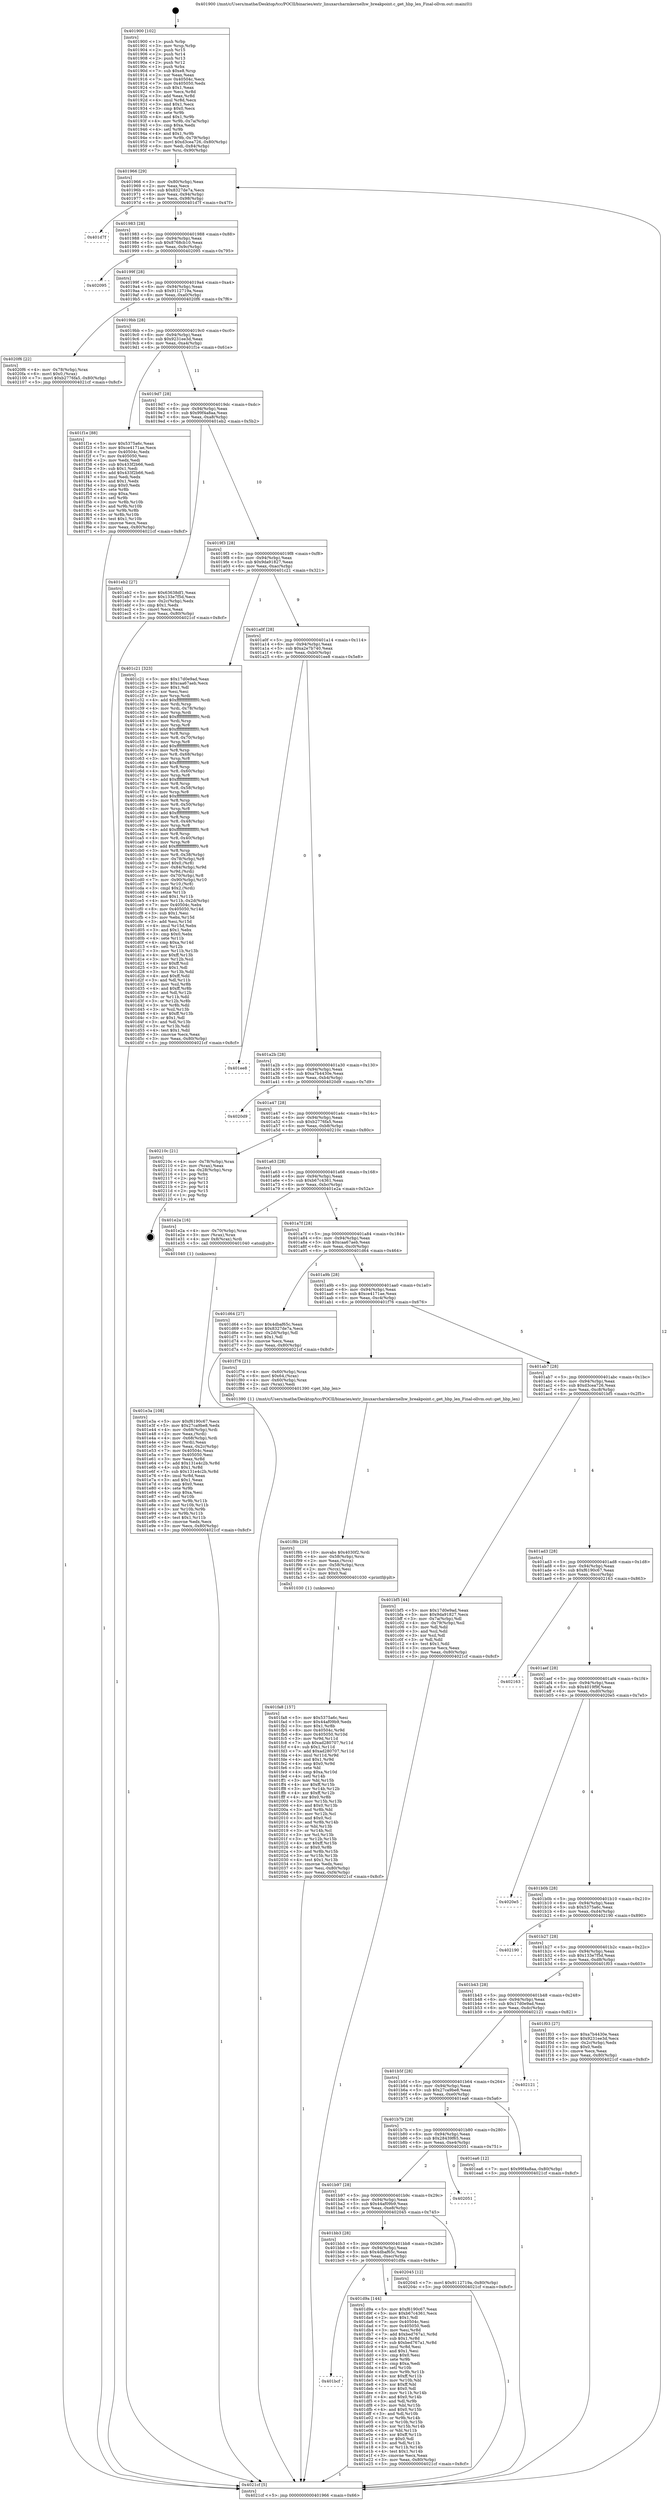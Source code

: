 digraph "0x401900" {
  label = "0x401900 (/mnt/c/Users/mathe/Desktop/tcc/POCII/binaries/extr_linuxarcharmkernelhw_breakpoint.c_get_hbp_len_Final-ollvm.out::main(0))"
  labelloc = "t"
  node[shape=record]

  Entry [label="",width=0.3,height=0.3,shape=circle,fillcolor=black,style=filled]
  "0x401966" [label="{
     0x401966 [29]\l
     | [instrs]\l
     &nbsp;&nbsp;0x401966 \<+3\>: mov -0x80(%rbp),%eax\l
     &nbsp;&nbsp;0x401969 \<+2\>: mov %eax,%ecx\l
     &nbsp;&nbsp;0x40196b \<+6\>: sub $0x8327de7a,%ecx\l
     &nbsp;&nbsp;0x401971 \<+6\>: mov %eax,-0x94(%rbp)\l
     &nbsp;&nbsp;0x401977 \<+6\>: mov %ecx,-0x98(%rbp)\l
     &nbsp;&nbsp;0x40197d \<+6\>: je 0000000000401d7f \<main+0x47f\>\l
  }"]
  "0x401d7f" [label="{
     0x401d7f\l
  }", style=dashed]
  "0x401983" [label="{
     0x401983 [28]\l
     | [instrs]\l
     &nbsp;&nbsp;0x401983 \<+5\>: jmp 0000000000401988 \<main+0x88\>\l
     &nbsp;&nbsp;0x401988 \<+6\>: mov -0x94(%rbp),%eax\l
     &nbsp;&nbsp;0x40198e \<+5\>: sub $0x8768cb10,%eax\l
     &nbsp;&nbsp;0x401993 \<+6\>: mov %eax,-0x9c(%rbp)\l
     &nbsp;&nbsp;0x401999 \<+6\>: je 0000000000402095 \<main+0x795\>\l
  }"]
  Exit [label="",width=0.3,height=0.3,shape=circle,fillcolor=black,style=filled,peripheries=2]
  "0x402095" [label="{
     0x402095\l
  }", style=dashed]
  "0x40199f" [label="{
     0x40199f [28]\l
     | [instrs]\l
     &nbsp;&nbsp;0x40199f \<+5\>: jmp 00000000004019a4 \<main+0xa4\>\l
     &nbsp;&nbsp;0x4019a4 \<+6\>: mov -0x94(%rbp),%eax\l
     &nbsp;&nbsp;0x4019aa \<+5\>: sub $0x9112719a,%eax\l
     &nbsp;&nbsp;0x4019af \<+6\>: mov %eax,-0xa0(%rbp)\l
     &nbsp;&nbsp;0x4019b5 \<+6\>: je 00000000004020f6 \<main+0x7f6\>\l
  }"]
  "0x401fa8" [label="{
     0x401fa8 [157]\l
     | [instrs]\l
     &nbsp;&nbsp;0x401fa8 \<+5\>: mov $0x5375a6c,%esi\l
     &nbsp;&nbsp;0x401fad \<+5\>: mov $0x44af09b9,%edx\l
     &nbsp;&nbsp;0x401fb2 \<+3\>: mov $0x1,%r8b\l
     &nbsp;&nbsp;0x401fb5 \<+8\>: mov 0x40504c,%r9d\l
     &nbsp;&nbsp;0x401fbd \<+8\>: mov 0x405050,%r10d\l
     &nbsp;&nbsp;0x401fc5 \<+3\>: mov %r9d,%r11d\l
     &nbsp;&nbsp;0x401fc8 \<+7\>: sub $0xad280707,%r11d\l
     &nbsp;&nbsp;0x401fcf \<+4\>: sub $0x1,%r11d\l
     &nbsp;&nbsp;0x401fd3 \<+7\>: add $0xad280707,%r11d\l
     &nbsp;&nbsp;0x401fda \<+4\>: imul %r11d,%r9d\l
     &nbsp;&nbsp;0x401fde \<+4\>: and $0x1,%r9d\l
     &nbsp;&nbsp;0x401fe2 \<+4\>: cmp $0x0,%r9d\l
     &nbsp;&nbsp;0x401fe6 \<+3\>: sete %bl\l
     &nbsp;&nbsp;0x401fe9 \<+4\>: cmp $0xa,%r10d\l
     &nbsp;&nbsp;0x401fed \<+4\>: setl %r14b\l
     &nbsp;&nbsp;0x401ff1 \<+3\>: mov %bl,%r15b\l
     &nbsp;&nbsp;0x401ff4 \<+4\>: xor $0xff,%r15b\l
     &nbsp;&nbsp;0x401ff8 \<+3\>: mov %r14b,%r12b\l
     &nbsp;&nbsp;0x401ffb \<+4\>: xor $0xff,%r12b\l
     &nbsp;&nbsp;0x401fff \<+4\>: xor $0x0,%r8b\l
     &nbsp;&nbsp;0x402003 \<+3\>: mov %r15b,%r13b\l
     &nbsp;&nbsp;0x402006 \<+4\>: and $0x0,%r13b\l
     &nbsp;&nbsp;0x40200a \<+3\>: and %r8b,%bl\l
     &nbsp;&nbsp;0x40200d \<+3\>: mov %r12b,%cl\l
     &nbsp;&nbsp;0x402010 \<+3\>: and $0x0,%cl\l
     &nbsp;&nbsp;0x402013 \<+3\>: and %r8b,%r14b\l
     &nbsp;&nbsp;0x402016 \<+3\>: or %bl,%r13b\l
     &nbsp;&nbsp;0x402019 \<+3\>: or %r14b,%cl\l
     &nbsp;&nbsp;0x40201c \<+3\>: xor %cl,%r13b\l
     &nbsp;&nbsp;0x40201f \<+3\>: or %r12b,%r15b\l
     &nbsp;&nbsp;0x402022 \<+4\>: xor $0xff,%r15b\l
     &nbsp;&nbsp;0x402026 \<+4\>: or $0x0,%r8b\l
     &nbsp;&nbsp;0x40202a \<+3\>: and %r8b,%r15b\l
     &nbsp;&nbsp;0x40202d \<+3\>: or %r15b,%r13b\l
     &nbsp;&nbsp;0x402030 \<+4\>: test $0x1,%r13b\l
     &nbsp;&nbsp;0x402034 \<+3\>: cmovne %edx,%esi\l
     &nbsp;&nbsp;0x402037 \<+3\>: mov %esi,-0x80(%rbp)\l
     &nbsp;&nbsp;0x40203a \<+6\>: mov %eax,-0xf4(%rbp)\l
     &nbsp;&nbsp;0x402040 \<+5\>: jmp 00000000004021cf \<main+0x8cf\>\l
  }"]
  "0x4020f6" [label="{
     0x4020f6 [22]\l
     | [instrs]\l
     &nbsp;&nbsp;0x4020f6 \<+4\>: mov -0x78(%rbp),%rax\l
     &nbsp;&nbsp;0x4020fa \<+6\>: movl $0x0,(%rax)\l
     &nbsp;&nbsp;0x402100 \<+7\>: movl $0xb2776fa5,-0x80(%rbp)\l
     &nbsp;&nbsp;0x402107 \<+5\>: jmp 00000000004021cf \<main+0x8cf\>\l
  }"]
  "0x4019bb" [label="{
     0x4019bb [28]\l
     | [instrs]\l
     &nbsp;&nbsp;0x4019bb \<+5\>: jmp 00000000004019c0 \<main+0xc0\>\l
     &nbsp;&nbsp;0x4019c0 \<+6\>: mov -0x94(%rbp),%eax\l
     &nbsp;&nbsp;0x4019c6 \<+5\>: sub $0x9231ee3d,%eax\l
     &nbsp;&nbsp;0x4019cb \<+6\>: mov %eax,-0xa4(%rbp)\l
     &nbsp;&nbsp;0x4019d1 \<+6\>: je 0000000000401f1e \<main+0x61e\>\l
  }"]
  "0x401f8b" [label="{
     0x401f8b [29]\l
     | [instrs]\l
     &nbsp;&nbsp;0x401f8b \<+10\>: movabs $0x4030f2,%rdi\l
     &nbsp;&nbsp;0x401f95 \<+4\>: mov -0x58(%rbp),%rcx\l
     &nbsp;&nbsp;0x401f99 \<+2\>: mov %eax,(%rcx)\l
     &nbsp;&nbsp;0x401f9b \<+4\>: mov -0x58(%rbp),%rcx\l
     &nbsp;&nbsp;0x401f9f \<+2\>: mov (%rcx),%esi\l
     &nbsp;&nbsp;0x401fa1 \<+2\>: mov $0x0,%al\l
     &nbsp;&nbsp;0x401fa3 \<+5\>: call 0000000000401030 \<printf@plt\>\l
     | [calls]\l
     &nbsp;&nbsp;0x401030 \{1\} (unknown)\l
  }"]
  "0x401f1e" [label="{
     0x401f1e [88]\l
     | [instrs]\l
     &nbsp;&nbsp;0x401f1e \<+5\>: mov $0x5375a6c,%eax\l
     &nbsp;&nbsp;0x401f23 \<+5\>: mov $0xce4171ae,%ecx\l
     &nbsp;&nbsp;0x401f28 \<+7\>: mov 0x40504c,%edx\l
     &nbsp;&nbsp;0x401f2f \<+7\>: mov 0x405050,%esi\l
     &nbsp;&nbsp;0x401f36 \<+2\>: mov %edx,%edi\l
     &nbsp;&nbsp;0x401f38 \<+6\>: sub $0x433f2b66,%edi\l
     &nbsp;&nbsp;0x401f3e \<+3\>: sub $0x1,%edi\l
     &nbsp;&nbsp;0x401f41 \<+6\>: add $0x433f2b66,%edi\l
     &nbsp;&nbsp;0x401f47 \<+3\>: imul %edi,%edx\l
     &nbsp;&nbsp;0x401f4a \<+3\>: and $0x1,%edx\l
     &nbsp;&nbsp;0x401f4d \<+3\>: cmp $0x0,%edx\l
     &nbsp;&nbsp;0x401f50 \<+4\>: sete %r8b\l
     &nbsp;&nbsp;0x401f54 \<+3\>: cmp $0xa,%esi\l
     &nbsp;&nbsp;0x401f57 \<+4\>: setl %r9b\l
     &nbsp;&nbsp;0x401f5b \<+3\>: mov %r8b,%r10b\l
     &nbsp;&nbsp;0x401f5e \<+3\>: and %r9b,%r10b\l
     &nbsp;&nbsp;0x401f61 \<+3\>: xor %r9b,%r8b\l
     &nbsp;&nbsp;0x401f64 \<+3\>: or %r8b,%r10b\l
     &nbsp;&nbsp;0x401f67 \<+4\>: test $0x1,%r10b\l
     &nbsp;&nbsp;0x401f6b \<+3\>: cmovne %ecx,%eax\l
     &nbsp;&nbsp;0x401f6e \<+3\>: mov %eax,-0x80(%rbp)\l
     &nbsp;&nbsp;0x401f71 \<+5\>: jmp 00000000004021cf \<main+0x8cf\>\l
  }"]
  "0x4019d7" [label="{
     0x4019d7 [28]\l
     | [instrs]\l
     &nbsp;&nbsp;0x4019d7 \<+5\>: jmp 00000000004019dc \<main+0xdc\>\l
     &nbsp;&nbsp;0x4019dc \<+6\>: mov -0x94(%rbp),%eax\l
     &nbsp;&nbsp;0x4019e2 \<+5\>: sub $0x99f4a8aa,%eax\l
     &nbsp;&nbsp;0x4019e7 \<+6\>: mov %eax,-0xa8(%rbp)\l
     &nbsp;&nbsp;0x4019ed \<+6\>: je 0000000000401eb2 \<main+0x5b2\>\l
  }"]
  "0x401e3a" [label="{
     0x401e3a [108]\l
     | [instrs]\l
     &nbsp;&nbsp;0x401e3a \<+5\>: mov $0xf6190c67,%ecx\l
     &nbsp;&nbsp;0x401e3f \<+5\>: mov $0x27ca9be8,%edx\l
     &nbsp;&nbsp;0x401e44 \<+4\>: mov -0x68(%rbp),%rdi\l
     &nbsp;&nbsp;0x401e48 \<+2\>: mov %eax,(%rdi)\l
     &nbsp;&nbsp;0x401e4a \<+4\>: mov -0x68(%rbp),%rdi\l
     &nbsp;&nbsp;0x401e4e \<+2\>: mov (%rdi),%eax\l
     &nbsp;&nbsp;0x401e50 \<+3\>: mov %eax,-0x2c(%rbp)\l
     &nbsp;&nbsp;0x401e53 \<+7\>: mov 0x40504c,%eax\l
     &nbsp;&nbsp;0x401e5a \<+7\>: mov 0x405050,%esi\l
     &nbsp;&nbsp;0x401e61 \<+3\>: mov %eax,%r8d\l
     &nbsp;&nbsp;0x401e64 \<+7\>: add $0x131e4c2b,%r8d\l
     &nbsp;&nbsp;0x401e6b \<+4\>: sub $0x1,%r8d\l
     &nbsp;&nbsp;0x401e6f \<+7\>: sub $0x131e4c2b,%r8d\l
     &nbsp;&nbsp;0x401e76 \<+4\>: imul %r8d,%eax\l
     &nbsp;&nbsp;0x401e7a \<+3\>: and $0x1,%eax\l
     &nbsp;&nbsp;0x401e7d \<+3\>: cmp $0x0,%eax\l
     &nbsp;&nbsp;0x401e80 \<+4\>: sete %r9b\l
     &nbsp;&nbsp;0x401e84 \<+3\>: cmp $0xa,%esi\l
     &nbsp;&nbsp;0x401e87 \<+4\>: setl %r10b\l
     &nbsp;&nbsp;0x401e8b \<+3\>: mov %r9b,%r11b\l
     &nbsp;&nbsp;0x401e8e \<+3\>: and %r10b,%r11b\l
     &nbsp;&nbsp;0x401e91 \<+3\>: xor %r10b,%r9b\l
     &nbsp;&nbsp;0x401e94 \<+3\>: or %r9b,%r11b\l
     &nbsp;&nbsp;0x401e97 \<+4\>: test $0x1,%r11b\l
     &nbsp;&nbsp;0x401e9b \<+3\>: cmovne %edx,%ecx\l
     &nbsp;&nbsp;0x401e9e \<+3\>: mov %ecx,-0x80(%rbp)\l
     &nbsp;&nbsp;0x401ea1 \<+5\>: jmp 00000000004021cf \<main+0x8cf\>\l
  }"]
  "0x401eb2" [label="{
     0x401eb2 [27]\l
     | [instrs]\l
     &nbsp;&nbsp;0x401eb2 \<+5\>: mov $0x63638df1,%eax\l
     &nbsp;&nbsp;0x401eb7 \<+5\>: mov $0x133e7f5d,%ecx\l
     &nbsp;&nbsp;0x401ebc \<+3\>: mov -0x2c(%rbp),%edx\l
     &nbsp;&nbsp;0x401ebf \<+3\>: cmp $0x1,%edx\l
     &nbsp;&nbsp;0x401ec2 \<+3\>: cmovl %ecx,%eax\l
     &nbsp;&nbsp;0x401ec5 \<+3\>: mov %eax,-0x80(%rbp)\l
     &nbsp;&nbsp;0x401ec8 \<+5\>: jmp 00000000004021cf \<main+0x8cf\>\l
  }"]
  "0x4019f3" [label="{
     0x4019f3 [28]\l
     | [instrs]\l
     &nbsp;&nbsp;0x4019f3 \<+5\>: jmp 00000000004019f8 \<main+0xf8\>\l
     &nbsp;&nbsp;0x4019f8 \<+6\>: mov -0x94(%rbp),%eax\l
     &nbsp;&nbsp;0x4019fe \<+5\>: sub $0x9da91827,%eax\l
     &nbsp;&nbsp;0x401a03 \<+6\>: mov %eax,-0xac(%rbp)\l
     &nbsp;&nbsp;0x401a09 \<+6\>: je 0000000000401c21 \<main+0x321\>\l
  }"]
  "0x401bcf" [label="{
     0x401bcf\l
  }", style=dashed]
  "0x401c21" [label="{
     0x401c21 [323]\l
     | [instrs]\l
     &nbsp;&nbsp;0x401c21 \<+5\>: mov $0x17d0e9ad,%eax\l
     &nbsp;&nbsp;0x401c26 \<+5\>: mov $0xcaa67aeb,%ecx\l
     &nbsp;&nbsp;0x401c2b \<+2\>: mov $0x1,%dl\l
     &nbsp;&nbsp;0x401c2d \<+2\>: xor %esi,%esi\l
     &nbsp;&nbsp;0x401c2f \<+3\>: mov %rsp,%rdi\l
     &nbsp;&nbsp;0x401c32 \<+4\>: add $0xfffffffffffffff0,%rdi\l
     &nbsp;&nbsp;0x401c36 \<+3\>: mov %rdi,%rsp\l
     &nbsp;&nbsp;0x401c39 \<+4\>: mov %rdi,-0x78(%rbp)\l
     &nbsp;&nbsp;0x401c3d \<+3\>: mov %rsp,%rdi\l
     &nbsp;&nbsp;0x401c40 \<+4\>: add $0xfffffffffffffff0,%rdi\l
     &nbsp;&nbsp;0x401c44 \<+3\>: mov %rdi,%rsp\l
     &nbsp;&nbsp;0x401c47 \<+3\>: mov %rsp,%r8\l
     &nbsp;&nbsp;0x401c4a \<+4\>: add $0xfffffffffffffff0,%r8\l
     &nbsp;&nbsp;0x401c4e \<+3\>: mov %r8,%rsp\l
     &nbsp;&nbsp;0x401c51 \<+4\>: mov %r8,-0x70(%rbp)\l
     &nbsp;&nbsp;0x401c55 \<+3\>: mov %rsp,%r8\l
     &nbsp;&nbsp;0x401c58 \<+4\>: add $0xfffffffffffffff0,%r8\l
     &nbsp;&nbsp;0x401c5c \<+3\>: mov %r8,%rsp\l
     &nbsp;&nbsp;0x401c5f \<+4\>: mov %r8,-0x68(%rbp)\l
     &nbsp;&nbsp;0x401c63 \<+3\>: mov %rsp,%r8\l
     &nbsp;&nbsp;0x401c66 \<+4\>: add $0xfffffffffffffff0,%r8\l
     &nbsp;&nbsp;0x401c6a \<+3\>: mov %r8,%rsp\l
     &nbsp;&nbsp;0x401c6d \<+4\>: mov %r8,-0x60(%rbp)\l
     &nbsp;&nbsp;0x401c71 \<+3\>: mov %rsp,%r8\l
     &nbsp;&nbsp;0x401c74 \<+4\>: add $0xfffffffffffffff0,%r8\l
     &nbsp;&nbsp;0x401c78 \<+3\>: mov %r8,%rsp\l
     &nbsp;&nbsp;0x401c7b \<+4\>: mov %r8,-0x58(%rbp)\l
     &nbsp;&nbsp;0x401c7f \<+3\>: mov %rsp,%r8\l
     &nbsp;&nbsp;0x401c82 \<+4\>: add $0xfffffffffffffff0,%r8\l
     &nbsp;&nbsp;0x401c86 \<+3\>: mov %r8,%rsp\l
     &nbsp;&nbsp;0x401c89 \<+4\>: mov %r8,-0x50(%rbp)\l
     &nbsp;&nbsp;0x401c8d \<+3\>: mov %rsp,%r8\l
     &nbsp;&nbsp;0x401c90 \<+4\>: add $0xfffffffffffffff0,%r8\l
     &nbsp;&nbsp;0x401c94 \<+3\>: mov %r8,%rsp\l
     &nbsp;&nbsp;0x401c97 \<+4\>: mov %r8,-0x48(%rbp)\l
     &nbsp;&nbsp;0x401c9b \<+3\>: mov %rsp,%r8\l
     &nbsp;&nbsp;0x401c9e \<+4\>: add $0xfffffffffffffff0,%r8\l
     &nbsp;&nbsp;0x401ca2 \<+3\>: mov %r8,%rsp\l
     &nbsp;&nbsp;0x401ca5 \<+4\>: mov %r8,-0x40(%rbp)\l
     &nbsp;&nbsp;0x401ca9 \<+3\>: mov %rsp,%r8\l
     &nbsp;&nbsp;0x401cac \<+4\>: add $0xfffffffffffffff0,%r8\l
     &nbsp;&nbsp;0x401cb0 \<+3\>: mov %r8,%rsp\l
     &nbsp;&nbsp;0x401cb3 \<+4\>: mov %r8,-0x38(%rbp)\l
     &nbsp;&nbsp;0x401cb7 \<+4\>: mov -0x78(%rbp),%r8\l
     &nbsp;&nbsp;0x401cbb \<+7\>: movl $0x0,(%r8)\l
     &nbsp;&nbsp;0x401cc2 \<+7\>: mov -0x84(%rbp),%r9d\l
     &nbsp;&nbsp;0x401cc9 \<+3\>: mov %r9d,(%rdi)\l
     &nbsp;&nbsp;0x401ccc \<+4\>: mov -0x70(%rbp),%r8\l
     &nbsp;&nbsp;0x401cd0 \<+7\>: mov -0x90(%rbp),%r10\l
     &nbsp;&nbsp;0x401cd7 \<+3\>: mov %r10,(%r8)\l
     &nbsp;&nbsp;0x401cda \<+3\>: cmpl $0x2,(%rdi)\l
     &nbsp;&nbsp;0x401cdd \<+4\>: setne %r11b\l
     &nbsp;&nbsp;0x401ce1 \<+4\>: and $0x1,%r11b\l
     &nbsp;&nbsp;0x401ce5 \<+4\>: mov %r11b,-0x2d(%rbp)\l
     &nbsp;&nbsp;0x401ce9 \<+7\>: mov 0x40504c,%ebx\l
     &nbsp;&nbsp;0x401cf0 \<+8\>: mov 0x405050,%r14d\l
     &nbsp;&nbsp;0x401cf8 \<+3\>: sub $0x1,%esi\l
     &nbsp;&nbsp;0x401cfb \<+3\>: mov %ebx,%r15d\l
     &nbsp;&nbsp;0x401cfe \<+3\>: add %esi,%r15d\l
     &nbsp;&nbsp;0x401d01 \<+4\>: imul %r15d,%ebx\l
     &nbsp;&nbsp;0x401d05 \<+3\>: and $0x1,%ebx\l
     &nbsp;&nbsp;0x401d08 \<+3\>: cmp $0x0,%ebx\l
     &nbsp;&nbsp;0x401d0b \<+4\>: sete %r11b\l
     &nbsp;&nbsp;0x401d0f \<+4\>: cmp $0xa,%r14d\l
     &nbsp;&nbsp;0x401d13 \<+4\>: setl %r12b\l
     &nbsp;&nbsp;0x401d17 \<+3\>: mov %r11b,%r13b\l
     &nbsp;&nbsp;0x401d1a \<+4\>: xor $0xff,%r13b\l
     &nbsp;&nbsp;0x401d1e \<+3\>: mov %r12b,%sil\l
     &nbsp;&nbsp;0x401d21 \<+4\>: xor $0xff,%sil\l
     &nbsp;&nbsp;0x401d25 \<+3\>: xor $0x1,%dl\l
     &nbsp;&nbsp;0x401d28 \<+3\>: mov %r13b,%dil\l
     &nbsp;&nbsp;0x401d2b \<+4\>: and $0xff,%dil\l
     &nbsp;&nbsp;0x401d2f \<+3\>: and %dl,%r11b\l
     &nbsp;&nbsp;0x401d32 \<+3\>: mov %sil,%r8b\l
     &nbsp;&nbsp;0x401d35 \<+4\>: and $0xff,%r8b\l
     &nbsp;&nbsp;0x401d39 \<+3\>: and %dl,%r12b\l
     &nbsp;&nbsp;0x401d3c \<+3\>: or %r11b,%dil\l
     &nbsp;&nbsp;0x401d3f \<+3\>: or %r12b,%r8b\l
     &nbsp;&nbsp;0x401d42 \<+3\>: xor %r8b,%dil\l
     &nbsp;&nbsp;0x401d45 \<+3\>: or %sil,%r13b\l
     &nbsp;&nbsp;0x401d48 \<+4\>: xor $0xff,%r13b\l
     &nbsp;&nbsp;0x401d4c \<+3\>: or $0x1,%dl\l
     &nbsp;&nbsp;0x401d4f \<+3\>: and %dl,%r13b\l
     &nbsp;&nbsp;0x401d52 \<+3\>: or %r13b,%dil\l
     &nbsp;&nbsp;0x401d55 \<+4\>: test $0x1,%dil\l
     &nbsp;&nbsp;0x401d59 \<+3\>: cmovne %ecx,%eax\l
     &nbsp;&nbsp;0x401d5c \<+3\>: mov %eax,-0x80(%rbp)\l
     &nbsp;&nbsp;0x401d5f \<+5\>: jmp 00000000004021cf \<main+0x8cf\>\l
  }"]
  "0x401a0f" [label="{
     0x401a0f [28]\l
     | [instrs]\l
     &nbsp;&nbsp;0x401a0f \<+5\>: jmp 0000000000401a14 \<main+0x114\>\l
     &nbsp;&nbsp;0x401a14 \<+6\>: mov -0x94(%rbp),%eax\l
     &nbsp;&nbsp;0x401a1a \<+5\>: sub $0xa2e7b740,%eax\l
     &nbsp;&nbsp;0x401a1f \<+6\>: mov %eax,-0xb0(%rbp)\l
     &nbsp;&nbsp;0x401a25 \<+6\>: je 0000000000401ee8 \<main+0x5e8\>\l
  }"]
  "0x401d9a" [label="{
     0x401d9a [144]\l
     | [instrs]\l
     &nbsp;&nbsp;0x401d9a \<+5\>: mov $0xf6190c67,%eax\l
     &nbsp;&nbsp;0x401d9f \<+5\>: mov $0xb67c4361,%ecx\l
     &nbsp;&nbsp;0x401da4 \<+2\>: mov $0x1,%dl\l
     &nbsp;&nbsp;0x401da6 \<+7\>: mov 0x40504c,%esi\l
     &nbsp;&nbsp;0x401dad \<+7\>: mov 0x405050,%edi\l
     &nbsp;&nbsp;0x401db4 \<+3\>: mov %esi,%r8d\l
     &nbsp;&nbsp;0x401db7 \<+7\>: add $0xbed767a1,%r8d\l
     &nbsp;&nbsp;0x401dbe \<+4\>: sub $0x1,%r8d\l
     &nbsp;&nbsp;0x401dc2 \<+7\>: sub $0xbed767a1,%r8d\l
     &nbsp;&nbsp;0x401dc9 \<+4\>: imul %r8d,%esi\l
     &nbsp;&nbsp;0x401dcd \<+3\>: and $0x1,%esi\l
     &nbsp;&nbsp;0x401dd0 \<+3\>: cmp $0x0,%esi\l
     &nbsp;&nbsp;0x401dd3 \<+4\>: sete %r9b\l
     &nbsp;&nbsp;0x401dd7 \<+3\>: cmp $0xa,%edi\l
     &nbsp;&nbsp;0x401dda \<+4\>: setl %r10b\l
     &nbsp;&nbsp;0x401dde \<+3\>: mov %r9b,%r11b\l
     &nbsp;&nbsp;0x401de1 \<+4\>: xor $0xff,%r11b\l
     &nbsp;&nbsp;0x401de5 \<+3\>: mov %r10b,%bl\l
     &nbsp;&nbsp;0x401de8 \<+3\>: xor $0xff,%bl\l
     &nbsp;&nbsp;0x401deb \<+3\>: xor $0x0,%dl\l
     &nbsp;&nbsp;0x401dee \<+3\>: mov %r11b,%r14b\l
     &nbsp;&nbsp;0x401df1 \<+4\>: and $0x0,%r14b\l
     &nbsp;&nbsp;0x401df5 \<+3\>: and %dl,%r9b\l
     &nbsp;&nbsp;0x401df8 \<+3\>: mov %bl,%r15b\l
     &nbsp;&nbsp;0x401dfb \<+4\>: and $0x0,%r15b\l
     &nbsp;&nbsp;0x401dff \<+3\>: and %dl,%r10b\l
     &nbsp;&nbsp;0x401e02 \<+3\>: or %r9b,%r14b\l
     &nbsp;&nbsp;0x401e05 \<+3\>: or %r10b,%r15b\l
     &nbsp;&nbsp;0x401e08 \<+3\>: xor %r15b,%r14b\l
     &nbsp;&nbsp;0x401e0b \<+3\>: or %bl,%r11b\l
     &nbsp;&nbsp;0x401e0e \<+4\>: xor $0xff,%r11b\l
     &nbsp;&nbsp;0x401e12 \<+3\>: or $0x0,%dl\l
     &nbsp;&nbsp;0x401e15 \<+3\>: and %dl,%r11b\l
     &nbsp;&nbsp;0x401e18 \<+3\>: or %r11b,%r14b\l
     &nbsp;&nbsp;0x401e1b \<+4\>: test $0x1,%r14b\l
     &nbsp;&nbsp;0x401e1f \<+3\>: cmovne %ecx,%eax\l
     &nbsp;&nbsp;0x401e22 \<+3\>: mov %eax,-0x80(%rbp)\l
     &nbsp;&nbsp;0x401e25 \<+5\>: jmp 00000000004021cf \<main+0x8cf\>\l
  }"]
  "0x401ee8" [label="{
     0x401ee8\l
  }", style=dashed]
  "0x401a2b" [label="{
     0x401a2b [28]\l
     | [instrs]\l
     &nbsp;&nbsp;0x401a2b \<+5\>: jmp 0000000000401a30 \<main+0x130\>\l
     &nbsp;&nbsp;0x401a30 \<+6\>: mov -0x94(%rbp),%eax\l
     &nbsp;&nbsp;0x401a36 \<+5\>: sub $0xa7b4430e,%eax\l
     &nbsp;&nbsp;0x401a3b \<+6\>: mov %eax,-0xb4(%rbp)\l
     &nbsp;&nbsp;0x401a41 \<+6\>: je 00000000004020d9 \<main+0x7d9\>\l
  }"]
  "0x401bb3" [label="{
     0x401bb3 [28]\l
     | [instrs]\l
     &nbsp;&nbsp;0x401bb3 \<+5\>: jmp 0000000000401bb8 \<main+0x2b8\>\l
     &nbsp;&nbsp;0x401bb8 \<+6\>: mov -0x94(%rbp),%eax\l
     &nbsp;&nbsp;0x401bbe \<+5\>: sub $0x4dbaf65c,%eax\l
     &nbsp;&nbsp;0x401bc3 \<+6\>: mov %eax,-0xec(%rbp)\l
     &nbsp;&nbsp;0x401bc9 \<+6\>: je 0000000000401d9a \<main+0x49a\>\l
  }"]
  "0x4020d9" [label="{
     0x4020d9\l
  }", style=dashed]
  "0x401a47" [label="{
     0x401a47 [28]\l
     | [instrs]\l
     &nbsp;&nbsp;0x401a47 \<+5\>: jmp 0000000000401a4c \<main+0x14c\>\l
     &nbsp;&nbsp;0x401a4c \<+6\>: mov -0x94(%rbp),%eax\l
     &nbsp;&nbsp;0x401a52 \<+5\>: sub $0xb2776fa5,%eax\l
     &nbsp;&nbsp;0x401a57 \<+6\>: mov %eax,-0xb8(%rbp)\l
     &nbsp;&nbsp;0x401a5d \<+6\>: je 000000000040210c \<main+0x80c\>\l
  }"]
  "0x402045" [label="{
     0x402045 [12]\l
     | [instrs]\l
     &nbsp;&nbsp;0x402045 \<+7\>: movl $0x9112719a,-0x80(%rbp)\l
     &nbsp;&nbsp;0x40204c \<+5\>: jmp 00000000004021cf \<main+0x8cf\>\l
  }"]
  "0x40210c" [label="{
     0x40210c [21]\l
     | [instrs]\l
     &nbsp;&nbsp;0x40210c \<+4\>: mov -0x78(%rbp),%rax\l
     &nbsp;&nbsp;0x402110 \<+2\>: mov (%rax),%eax\l
     &nbsp;&nbsp;0x402112 \<+4\>: lea -0x28(%rbp),%rsp\l
     &nbsp;&nbsp;0x402116 \<+1\>: pop %rbx\l
     &nbsp;&nbsp;0x402117 \<+2\>: pop %r12\l
     &nbsp;&nbsp;0x402119 \<+2\>: pop %r13\l
     &nbsp;&nbsp;0x40211b \<+2\>: pop %r14\l
     &nbsp;&nbsp;0x40211d \<+2\>: pop %r15\l
     &nbsp;&nbsp;0x40211f \<+1\>: pop %rbp\l
     &nbsp;&nbsp;0x402120 \<+1\>: ret\l
  }"]
  "0x401a63" [label="{
     0x401a63 [28]\l
     | [instrs]\l
     &nbsp;&nbsp;0x401a63 \<+5\>: jmp 0000000000401a68 \<main+0x168\>\l
     &nbsp;&nbsp;0x401a68 \<+6\>: mov -0x94(%rbp),%eax\l
     &nbsp;&nbsp;0x401a6e \<+5\>: sub $0xb67c4361,%eax\l
     &nbsp;&nbsp;0x401a73 \<+6\>: mov %eax,-0xbc(%rbp)\l
     &nbsp;&nbsp;0x401a79 \<+6\>: je 0000000000401e2a \<main+0x52a\>\l
  }"]
  "0x401b97" [label="{
     0x401b97 [28]\l
     | [instrs]\l
     &nbsp;&nbsp;0x401b97 \<+5\>: jmp 0000000000401b9c \<main+0x29c\>\l
     &nbsp;&nbsp;0x401b9c \<+6\>: mov -0x94(%rbp),%eax\l
     &nbsp;&nbsp;0x401ba2 \<+5\>: sub $0x44af09b9,%eax\l
     &nbsp;&nbsp;0x401ba7 \<+6\>: mov %eax,-0xe8(%rbp)\l
     &nbsp;&nbsp;0x401bad \<+6\>: je 0000000000402045 \<main+0x745\>\l
  }"]
  "0x401e2a" [label="{
     0x401e2a [16]\l
     | [instrs]\l
     &nbsp;&nbsp;0x401e2a \<+4\>: mov -0x70(%rbp),%rax\l
     &nbsp;&nbsp;0x401e2e \<+3\>: mov (%rax),%rax\l
     &nbsp;&nbsp;0x401e31 \<+4\>: mov 0x8(%rax),%rdi\l
     &nbsp;&nbsp;0x401e35 \<+5\>: call 0000000000401040 \<atoi@plt\>\l
     | [calls]\l
     &nbsp;&nbsp;0x401040 \{1\} (unknown)\l
  }"]
  "0x401a7f" [label="{
     0x401a7f [28]\l
     | [instrs]\l
     &nbsp;&nbsp;0x401a7f \<+5\>: jmp 0000000000401a84 \<main+0x184\>\l
     &nbsp;&nbsp;0x401a84 \<+6\>: mov -0x94(%rbp),%eax\l
     &nbsp;&nbsp;0x401a8a \<+5\>: sub $0xcaa67aeb,%eax\l
     &nbsp;&nbsp;0x401a8f \<+6\>: mov %eax,-0xc0(%rbp)\l
     &nbsp;&nbsp;0x401a95 \<+6\>: je 0000000000401d64 \<main+0x464\>\l
  }"]
  "0x402051" [label="{
     0x402051\l
  }", style=dashed]
  "0x401d64" [label="{
     0x401d64 [27]\l
     | [instrs]\l
     &nbsp;&nbsp;0x401d64 \<+5\>: mov $0x4dbaf65c,%eax\l
     &nbsp;&nbsp;0x401d69 \<+5\>: mov $0x8327de7a,%ecx\l
     &nbsp;&nbsp;0x401d6e \<+3\>: mov -0x2d(%rbp),%dl\l
     &nbsp;&nbsp;0x401d71 \<+3\>: test $0x1,%dl\l
     &nbsp;&nbsp;0x401d74 \<+3\>: cmovne %ecx,%eax\l
     &nbsp;&nbsp;0x401d77 \<+3\>: mov %eax,-0x80(%rbp)\l
     &nbsp;&nbsp;0x401d7a \<+5\>: jmp 00000000004021cf \<main+0x8cf\>\l
  }"]
  "0x401a9b" [label="{
     0x401a9b [28]\l
     | [instrs]\l
     &nbsp;&nbsp;0x401a9b \<+5\>: jmp 0000000000401aa0 \<main+0x1a0\>\l
     &nbsp;&nbsp;0x401aa0 \<+6\>: mov -0x94(%rbp),%eax\l
     &nbsp;&nbsp;0x401aa6 \<+5\>: sub $0xce4171ae,%eax\l
     &nbsp;&nbsp;0x401aab \<+6\>: mov %eax,-0xc4(%rbp)\l
     &nbsp;&nbsp;0x401ab1 \<+6\>: je 0000000000401f76 \<main+0x676\>\l
  }"]
  "0x401b7b" [label="{
     0x401b7b [28]\l
     | [instrs]\l
     &nbsp;&nbsp;0x401b7b \<+5\>: jmp 0000000000401b80 \<main+0x280\>\l
     &nbsp;&nbsp;0x401b80 \<+6\>: mov -0x94(%rbp),%eax\l
     &nbsp;&nbsp;0x401b86 \<+5\>: sub $0x28439f65,%eax\l
     &nbsp;&nbsp;0x401b8b \<+6\>: mov %eax,-0xe4(%rbp)\l
     &nbsp;&nbsp;0x401b91 \<+6\>: je 0000000000402051 \<main+0x751\>\l
  }"]
  "0x401f76" [label="{
     0x401f76 [21]\l
     | [instrs]\l
     &nbsp;&nbsp;0x401f76 \<+4\>: mov -0x60(%rbp),%rax\l
     &nbsp;&nbsp;0x401f7a \<+6\>: movl $0x64,(%rax)\l
     &nbsp;&nbsp;0x401f80 \<+4\>: mov -0x60(%rbp),%rax\l
     &nbsp;&nbsp;0x401f84 \<+2\>: mov (%rax),%edi\l
     &nbsp;&nbsp;0x401f86 \<+5\>: call 0000000000401390 \<get_hbp_len\>\l
     | [calls]\l
     &nbsp;&nbsp;0x401390 \{1\} (/mnt/c/Users/mathe/Desktop/tcc/POCII/binaries/extr_linuxarcharmkernelhw_breakpoint.c_get_hbp_len_Final-ollvm.out::get_hbp_len)\l
  }"]
  "0x401ab7" [label="{
     0x401ab7 [28]\l
     | [instrs]\l
     &nbsp;&nbsp;0x401ab7 \<+5\>: jmp 0000000000401abc \<main+0x1bc\>\l
     &nbsp;&nbsp;0x401abc \<+6\>: mov -0x94(%rbp),%eax\l
     &nbsp;&nbsp;0x401ac2 \<+5\>: sub $0xd3cea726,%eax\l
     &nbsp;&nbsp;0x401ac7 \<+6\>: mov %eax,-0xc8(%rbp)\l
     &nbsp;&nbsp;0x401acd \<+6\>: je 0000000000401bf5 \<main+0x2f5\>\l
  }"]
  "0x401ea6" [label="{
     0x401ea6 [12]\l
     | [instrs]\l
     &nbsp;&nbsp;0x401ea6 \<+7\>: movl $0x99f4a8aa,-0x80(%rbp)\l
     &nbsp;&nbsp;0x401ead \<+5\>: jmp 00000000004021cf \<main+0x8cf\>\l
  }"]
  "0x401bf5" [label="{
     0x401bf5 [44]\l
     | [instrs]\l
     &nbsp;&nbsp;0x401bf5 \<+5\>: mov $0x17d0e9ad,%eax\l
     &nbsp;&nbsp;0x401bfa \<+5\>: mov $0x9da91827,%ecx\l
     &nbsp;&nbsp;0x401bff \<+3\>: mov -0x7a(%rbp),%dl\l
     &nbsp;&nbsp;0x401c02 \<+4\>: mov -0x79(%rbp),%sil\l
     &nbsp;&nbsp;0x401c06 \<+3\>: mov %dl,%dil\l
     &nbsp;&nbsp;0x401c09 \<+3\>: and %sil,%dil\l
     &nbsp;&nbsp;0x401c0c \<+3\>: xor %sil,%dl\l
     &nbsp;&nbsp;0x401c0f \<+3\>: or %dl,%dil\l
     &nbsp;&nbsp;0x401c12 \<+4\>: test $0x1,%dil\l
     &nbsp;&nbsp;0x401c16 \<+3\>: cmovne %ecx,%eax\l
     &nbsp;&nbsp;0x401c19 \<+3\>: mov %eax,-0x80(%rbp)\l
     &nbsp;&nbsp;0x401c1c \<+5\>: jmp 00000000004021cf \<main+0x8cf\>\l
  }"]
  "0x401ad3" [label="{
     0x401ad3 [28]\l
     | [instrs]\l
     &nbsp;&nbsp;0x401ad3 \<+5\>: jmp 0000000000401ad8 \<main+0x1d8\>\l
     &nbsp;&nbsp;0x401ad8 \<+6\>: mov -0x94(%rbp),%eax\l
     &nbsp;&nbsp;0x401ade \<+5\>: sub $0xf6190c67,%eax\l
     &nbsp;&nbsp;0x401ae3 \<+6\>: mov %eax,-0xcc(%rbp)\l
     &nbsp;&nbsp;0x401ae9 \<+6\>: je 0000000000402163 \<main+0x863\>\l
  }"]
  "0x4021cf" [label="{
     0x4021cf [5]\l
     | [instrs]\l
     &nbsp;&nbsp;0x4021cf \<+5\>: jmp 0000000000401966 \<main+0x66\>\l
  }"]
  "0x401900" [label="{
     0x401900 [102]\l
     | [instrs]\l
     &nbsp;&nbsp;0x401900 \<+1\>: push %rbp\l
     &nbsp;&nbsp;0x401901 \<+3\>: mov %rsp,%rbp\l
     &nbsp;&nbsp;0x401904 \<+2\>: push %r15\l
     &nbsp;&nbsp;0x401906 \<+2\>: push %r14\l
     &nbsp;&nbsp;0x401908 \<+2\>: push %r13\l
     &nbsp;&nbsp;0x40190a \<+2\>: push %r12\l
     &nbsp;&nbsp;0x40190c \<+1\>: push %rbx\l
     &nbsp;&nbsp;0x40190d \<+7\>: sub $0xe8,%rsp\l
     &nbsp;&nbsp;0x401914 \<+2\>: xor %eax,%eax\l
     &nbsp;&nbsp;0x401916 \<+7\>: mov 0x40504c,%ecx\l
     &nbsp;&nbsp;0x40191d \<+7\>: mov 0x405050,%edx\l
     &nbsp;&nbsp;0x401924 \<+3\>: sub $0x1,%eax\l
     &nbsp;&nbsp;0x401927 \<+3\>: mov %ecx,%r8d\l
     &nbsp;&nbsp;0x40192a \<+3\>: add %eax,%r8d\l
     &nbsp;&nbsp;0x40192d \<+4\>: imul %r8d,%ecx\l
     &nbsp;&nbsp;0x401931 \<+3\>: and $0x1,%ecx\l
     &nbsp;&nbsp;0x401934 \<+3\>: cmp $0x0,%ecx\l
     &nbsp;&nbsp;0x401937 \<+4\>: sete %r9b\l
     &nbsp;&nbsp;0x40193b \<+4\>: and $0x1,%r9b\l
     &nbsp;&nbsp;0x40193f \<+4\>: mov %r9b,-0x7a(%rbp)\l
     &nbsp;&nbsp;0x401943 \<+3\>: cmp $0xa,%edx\l
     &nbsp;&nbsp;0x401946 \<+4\>: setl %r9b\l
     &nbsp;&nbsp;0x40194a \<+4\>: and $0x1,%r9b\l
     &nbsp;&nbsp;0x40194e \<+4\>: mov %r9b,-0x79(%rbp)\l
     &nbsp;&nbsp;0x401952 \<+7\>: movl $0xd3cea726,-0x80(%rbp)\l
     &nbsp;&nbsp;0x401959 \<+6\>: mov %edi,-0x84(%rbp)\l
     &nbsp;&nbsp;0x40195f \<+7\>: mov %rsi,-0x90(%rbp)\l
  }"]
  "0x401b5f" [label="{
     0x401b5f [28]\l
     | [instrs]\l
     &nbsp;&nbsp;0x401b5f \<+5\>: jmp 0000000000401b64 \<main+0x264\>\l
     &nbsp;&nbsp;0x401b64 \<+6\>: mov -0x94(%rbp),%eax\l
     &nbsp;&nbsp;0x401b6a \<+5\>: sub $0x27ca9be8,%eax\l
     &nbsp;&nbsp;0x401b6f \<+6\>: mov %eax,-0xe0(%rbp)\l
     &nbsp;&nbsp;0x401b75 \<+6\>: je 0000000000401ea6 \<main+0x5a6\>\l
  }"]
  "0x402121" [label="{
     0x402121\l
  }", style=dashed]
  "0x402163" [label="{
     0x402163\l
  }", style=dashed]
  "0x401aef" [label="{
     0x401aef [28]\l
     | [instrs]\l
     &nbsp;&nbsp;0x401aef \<+5\>: jmp 0000000000401af4 \<main+0x1f4\>\l
     &nbsp;&nbsp;0x401af4 \<+6\>: mov -0x94(%rbp),%eax\l
     &nbsp;&nbsp;0x401afa \<+5\>: sub $0x4019f9f,%eax\l
     &nbsp;&nbsp;0x401aff \<+6\>: mov %eax,-0xd0(%rbp)\l
     &nbsp;&nbsp;0x401b05 \<+6\>: je 00000000004020e5 \<main+0x7e5\>\l
  }"]
  "0x401b43" [label="{
     0x401b43 [28]\l
     | [instrs]\l
     &nbsp;&nbsp;0x401b43 \<+5\>: jmp 0000000000401b48 \<main+0x248\>\l
     &nbsp;&nbsp;0x401b48 \<+6\>: mov -0x94(%rbp),%eax\l
     &nbsp;&nbsp;0x401b4e \<+5\>: sub $0x17d0e9ad,%eax\l
     &nbsp;&nbsp;0x401b53 \<+6\>: mov %eax,-0xdc(%rbp)\l
     &nbsp;&nbsp;0x401b59 \<+6\>: je 0000000000402121 \<main+0x821\>\l
  }"]
  "0x4020e5" [label="{
     0x4020e5\l
  }", style=dashed]
  "0x401b0b" [label="{
     0x401b0b [28]\l
     | [instrs]\l
     &nbsp;&nbsp;0x401b0b \<+5\>: jmp 0000000000401b10 \<main+0x210\>\l
     &nbsp;&nbsp;0x401b10 \<+6\>: mov -0x94(%rbp),%eax\l
     &nbsp;&nbsp;0x401b16 \<+5\>: sub $0x5375a6c,%eax\l
     &nbsp;&nbsp;0x401b1b \<+6\>: mov %eax,-0xd4(%rbp)\l
     &nbsp;&nbsp;0x401b21 \<+6\>: je 0000000000402190 \<main+0x890\>\l
  }"]
  "0x401f03" [label="{
     0x401f03 [27]\l
     | [instrs]\l
     &nbsp;&nbsp;0x401f03 \<+5\>: mov $0xa7b4430e,%eax\l
     &nbsp;&nbsp;0x401f08 \<+5\>: mov $0x9231ee3d,%ecx\l
     &nbsp;&nbsp;0x401f0d \<+3\>: mov -0x2c(%rbp),%edx\l
     &nbsp;&nbsp;0x401f10 \<+3\>: cmp $0x0,%edx\l
     &nbsp;&nbsp;0x401f13 \<+3\>: cmove %ecx,%eax\l
     &nbsp;&nbsp;0x401f16 \<+3\>: mov %eax,-0x80(%rbp)\l
     &nbsp;&nbsp;0x401f19 \<+5\>: jmp 00000000004021cf \<main+0x8cf\>\l
  }"]
  "0x402190" [label="{
     0x402190\l
  }", style=dashed]
  "0x401b27" [label="{
     0x401b27 [28]\l
     | [instrs]\l
     &nbsp;&nbsp;0x401b27 \<+5\>: jmp 0000000000401b2c \<main+0x22c\>\l
     &nbsp;&nbsp;0x401b2c \<+6\>: mov -0x94(%rbp),%eax\l
     &nbsp;&nbsp;0x401b32 \<+5\>: sub $0x133e7f5d,%eax\l
     &nbsp;&nbsp;0x401b37 \<+6\>: mov %eax,-0xd8(%rbp)\l
     &nbsp;&nbsp;0x401b3d \<+6\>: je 0000000000401f03 \<main+0x603\>\l
  }"]
  Entry -> "0x401900" [label=" 1"]
  "0x401966" -> "0x401d7f" [label=" 0"]
  "0x401966" -> "0x401983" [label=" 13"]
  "0x40210c" -> Exit [label=" 1"]
  "0x401983" -> "0x402095" [label=" 0"]
  "0x401983" -> "0x40199f" [label=" 13"]
  "0x4020f6" -> "0x4021cf" [label=" 1"]
  "0x40199f" -> "0x4020f6" [label=" 1"]
  "0x40199f" -> "0x4019bb" [label=" 12"]
  "0x402045" -> "0x4021cf" [label=" 1"]
  "0x4019bb" -> "0x401f1e" [label=" 1"]
  "0x4019bb" -> "0x4019d7" [label=" 11"]
  "0x401fa8" -> "0x4021cf" [label=" 1"]
  "0x4019d7" -> "0x401eb2" [label=" 1"]
  "0x4019d7" -> "0x4019f3" [label=" 10"]
  "0x401f8b" -> "0x401fa8" [label=" 1"]
  "0x4019f3" -> "0x401c21" [label=" 1"]
  "0x4019f3" -> "0x401a0f" [label=" 9"]
  "0x401f76" -> "0x401f8b" [label=" 1"]
  "0x401a0f" -> "0x401ee8" [label=" 0"]
  "0x401a0f" -> "0x401a2b" [label=" 9"]
  "0x401f1e" -> "0x4021cf" [label=" 1"]
  "0x401a2b" -> "0x4020d9" [label=" 0"]
  "0x401a2b" -> "0x401a47" [label=" 9"]
  "0x401eb2" -> "0x4021cf" [label=" 1"]
  "0x401a47" -> "0x40210c" [label=" 1"]
  "0x401a47" -> "0x401a63" [label=" 8"]
  "0x401ea6" -> "0x4021cf" [label=" 1"]
  "0x401a63" -> "0x401e2a" [label=" 1"]
  "0x401a63" -> "0x401a7f" [label=" 7"]
  "0x401e2a" -> "0x401e3a" [label=" 1"]
  "0x401a7f" -> "0x401d64" [label=" 1"]
  "0x401a7f" -> "0x401a9b" [label=" 6"]
  "0x401d9a" -> "0x4021cf" [label=" 1"]
  "0x401a9b" -> "0x401f76" [label=" 1"]
  "0x401a9b" -> "0x401ab7" [label=" 5"]
  "0x401bb3" -> "0x401d9a" [label=" 1"]
  "0x401ab7" -> "0x401bf5" [label=" 1"]
  "0x401ab7" -> "0x401ad3" [label=" 4"]
  "0x401bf5" -> "0x4021cf" [label=" 1"]
  "0x401900" -> "0x401966" [label=" 1"]
  "0x4021cf" -> "0x401966" [label=" 12"]
  "0x401f03" -> "0x4021cf" [label=" 1"]
  "0x401c21" -> "0x4021cf" [label=" 1"]
  "0x401d64" -> "0x4021cf" [label=" 1"]
  "0x401b97" -> "0x402045" [label=" 1"]
  "0x401ad3" -> "0x402163" [label=" 0"]
  "0x401ad3" -> "0x401aef" [label=" 4"]
  "0x401e3a" -> "0x4021cf" [label=" 1"]
  "0x401aef" -> "0x4020e5" [label=" 0"]
  "0x401aef" -> "0x401b0b" [label=" 4"]
  "0x401b7b" -> "0x402051" [label=" 0"]
  "0x401b0b" -> "0x402190" [label=" 0"]
  "0x401b0b" -> "0x401b27" [label=" 4"]
  "0x401bb3" -> "0x401bcf" [label=" 0"]
  "0x401b27" -> "0x401f03" [label=" 1"]
  "0x401b27" -> "0x401b43" [label=" 3"]
  "0x401b7b" -> "0x401b97" [label=" 2"]
  "0x401b43" -> "0x402121" [label=" 0"]
  "0x401b43" -> "0x401b5f" [label=" 3"]
  "0x401b97" -> "0x401bb3" [label=" 1"]
  "0x401b5f" -> "0x401ea6" [label=" 1"]
  "0x401b5f" -> "0x401b7b" [label=" 2"]
}
